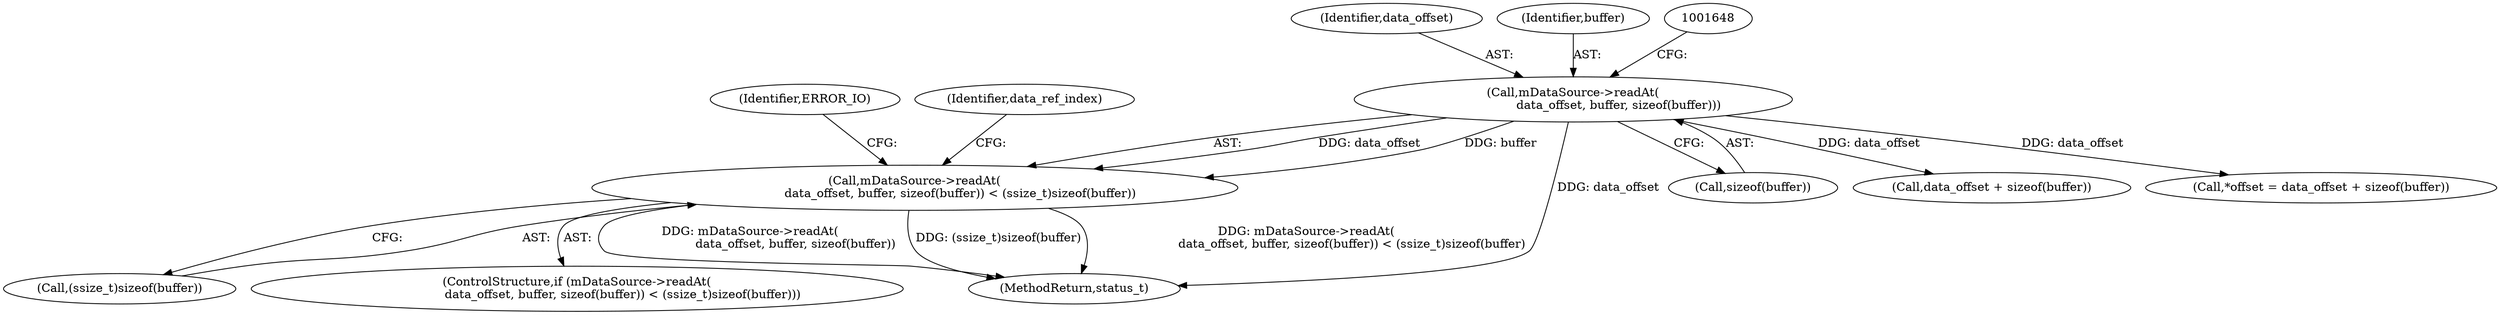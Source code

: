 digraph "0_Android_2674a7218eaa3c87f2ee26d26da5b9170e10f859@API" {
"1001641" [label="(Call,mDataSource->readAt(\n                        data_offset, buffer, sizeof(buffer)) < (ssize_t)sizeof(buffer))"];
"1001642" [label="(Call,mDataSource->readAt(\n                        data_offset, buffer, sizeof(buffer)))"];
"1001642" [label="(Call,mDataSource->readAt(\n                        data_offset, buffer, sizeof(buffer)))"];
"1001647" [label="(Call,(ssize_t)sizeof(buffer))"];
"1001640" [label="(ControlStructure,if (mDataSource->readAt(\n                        data_offset, buffer, sizeof(buffer)) < (ssize_t)sizeof(buffer)))"];
"1001641" [label="(Call,mDataSource->readAt(\n                        data_offset, buffer, sizeof(buffer)) < (ssize_t)sizeof(buffer))"];
"1001645" [label="(Call,sizeof(buffer))"];
"1001725" [label="(Call,data_offset + sizeof(buffer))"];
"1001653" [label="(Identifier,ERROR_IO)"];
"1002927" [label="(MethodReturn,status_t)"];
"1001643" [label="(Identifier,data_offset)"];
"1001656" [label="(Identifier,data_ref_index)"];
"1001644" [label="(Identifier,buffer)"];
"1001722" [label="(Call,*offset = data_offset + sizeof(buffer))"];
"1001641" -> "1001640"  [label="AST: "];
"1001641" -> "1001647"  [label="CFG: "];
"1001642" -> "1001641"  [label="AST: "];
"1001647" -> "1001641"  [label="AST: "];
"1001653" -> "1001641"  [label="CFG: "];
"1001656" -> "1001641"  [label="CFG: "];
"1001641" -> "1002927"  [label="DDG: mDataSource->readAt(\n                        data_offset, buffer, sizeof(buffer))"];
"1001641" -> "1002927"  [label="DDG: (ssize_t)sizeof(buffer)"];
"1001641" -> "1002927"  [label="DDG: mDataSource->readAt(\n                        data_offset, buffer, sizeof(buffer)) < (ssize_t)sizeof(buffer)"];
"1001642" -> "1001641"  [label="DDG: data_offset"];
"1001642" -> "1001641"  [label="DDG: buffer"];
"1001642" -> "1001645"  [label="CFG: "];
"1001643" -> "1001642"  [label="AST: "];
"1001644" -> "1001642"  [label="AST: "];
"1001645" -> "1001642"  [label="AST: "];
"1001648" -> "1001642"  [label="CFG: "];
"1001642" -> "1002927"  [label="DDG: data_offset"];
"1001642" -> "1001722"  [label="DDG: data_offset"];
"1001642" -> "1001725"  [label="DDG: data_offset"];
}
